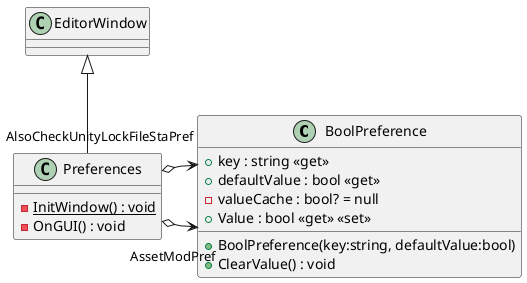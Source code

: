@startuml
class BoolPreference {
    + key : string <<get>>
    + defaultValue : bool <<get>>
    + BoolPreference(key:string, defaultValue:bool)
    - valueCache : bool? = null
    + Value : bool <<get>> <<set>>
    + ClearValue() : void
}
class Preferences {
    - {static} InitWindow() : void
    - OnGUI() : void
}
EditorWindow <|-- Preferences
Preferences o-> "AssetModPref" BoolPreference
Preferences o-> "AlsoCheckUnityLockFileStaPref" BoolPreference
@enduml
